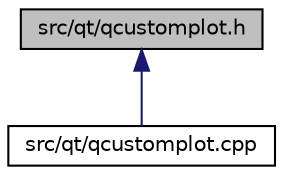 digraph "src/qt/qcustomplot.h"
{
  edge [fontname="Helvetica",fontsize="10",labelfontname="Helvetica",labelfontsize="10"];
  node [fontname="Helvetica",fontsize="10",shape=record];
  Node22 [label="src/qt/qcustomplot.h",height=0.2,width=0.4,color="black", fillcolor="grey75", style="filled", fontcolor="black"];
  Node22 -> Node23 [dir="back",color="midnightblue",fontsize="10",style="solid",fontname="Helvetica"];
  Node23 [label="src/qt/qcustomplot.cpp",height=0.2,width=0.4,color="black", fillcolor="white", style="filled",URL="$df/db1/qcustomplot_8cpp.html"];
}

